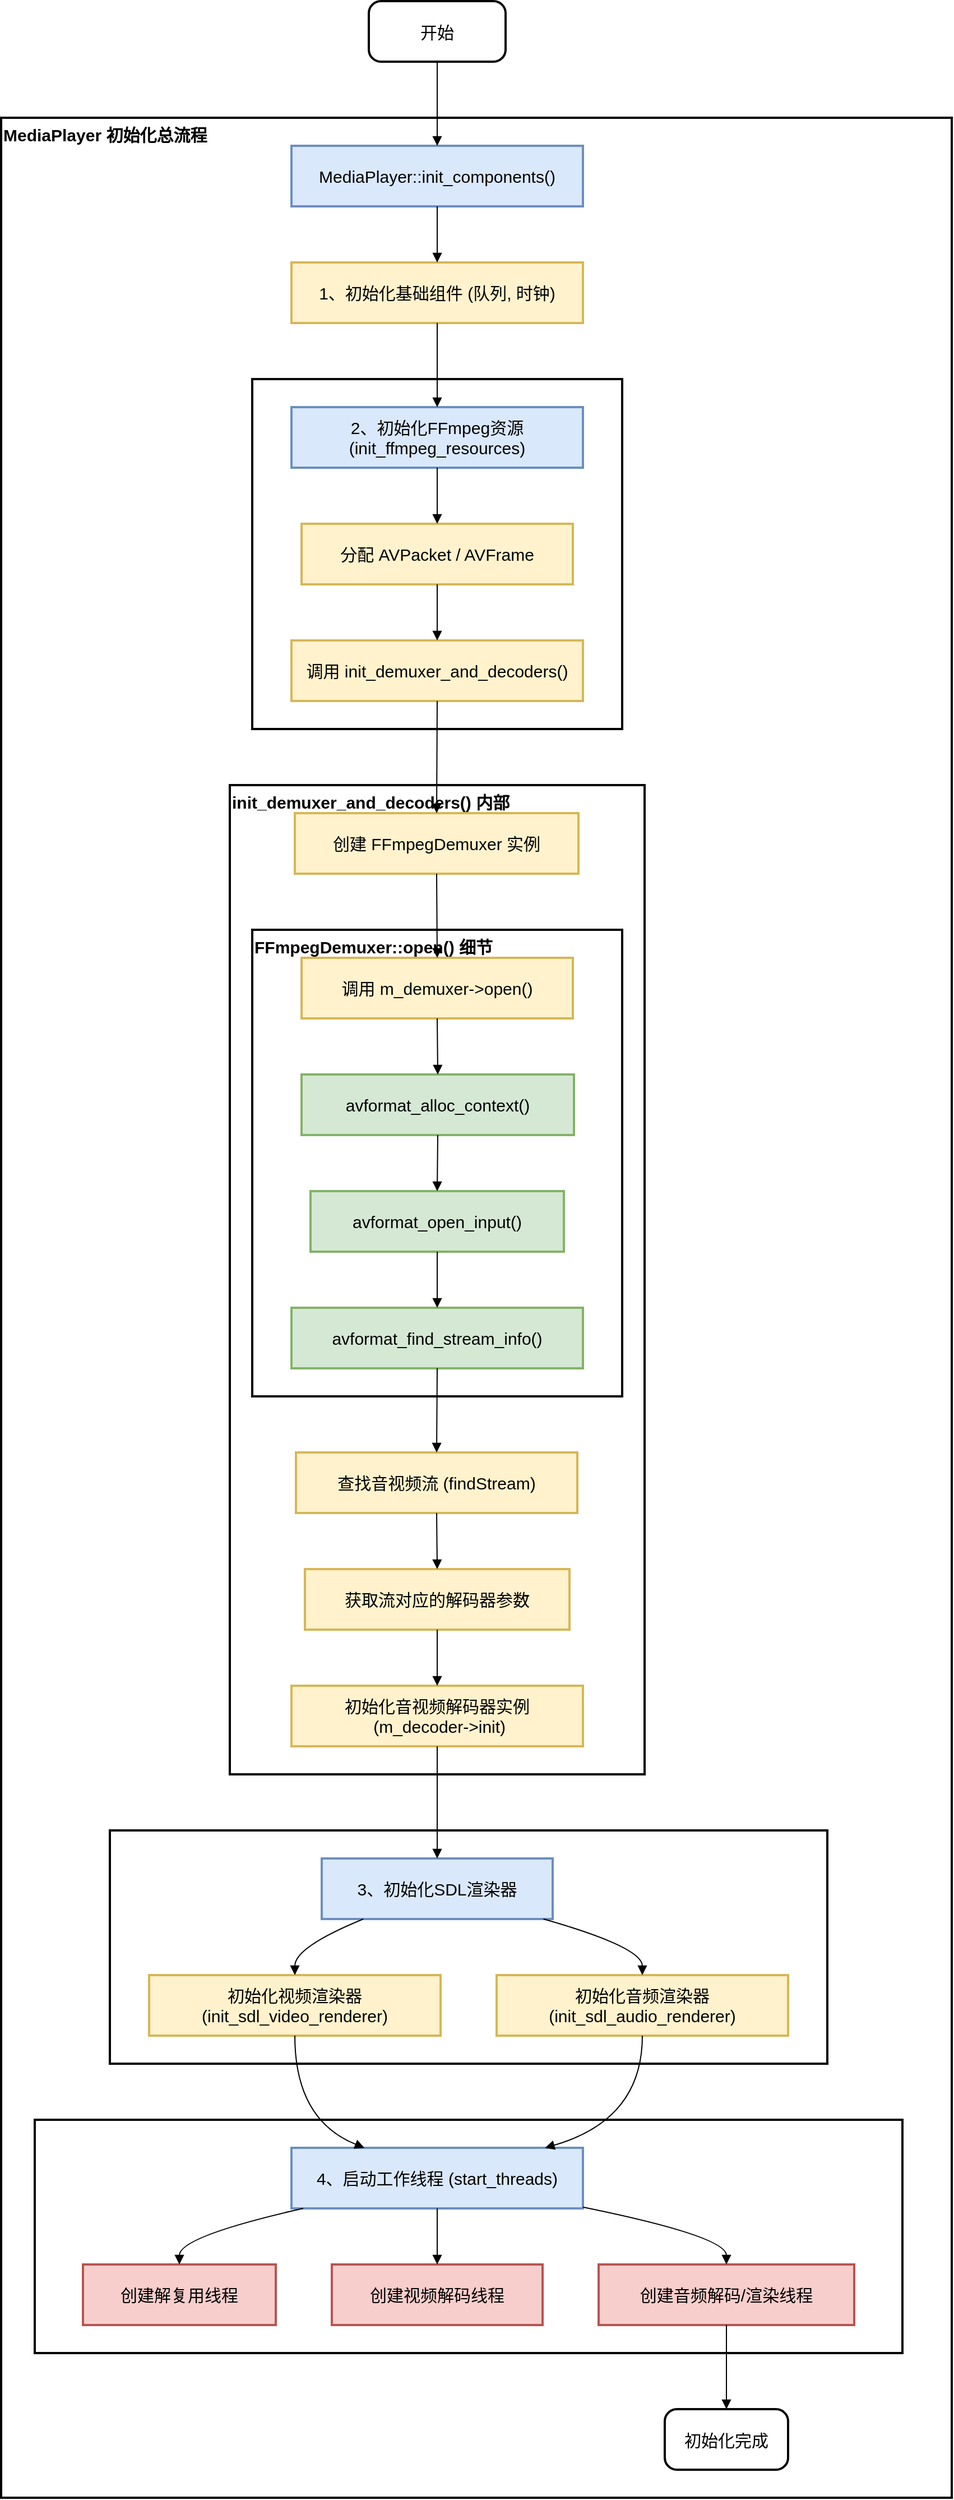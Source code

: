 <mxfile version="27.0.9">
  <diagram name="第 1 页" id="1Yl_RgYEbclC4mf_u3So">
    <mxGraphModel dx="-685" dy="700" grid="1" gridSize="10" guides="1" tooltips="1" connect="1" arrows="1" fold="1" page="1" pageScale="1" pageWidth="827" pageHeight="1169" math="0" shadow="0">
      <root>
        <mxCell id="0" />
        <mxCell id="1" parent="0" />
        <mxCell id="iAqI1snlVB3uqglqqR-K-1" value="MediaPlayer 初始化总流程" style="whiteSpace=wrap;strokeWidth=2;align=left;verticalAlign=top;fontStyle=1;fontSize=15;" vertex="1" parent="1">
          <mxGeometry x="1720" y="124" width="848" height="2122" as="geometry" />
        </mxCell>
        <mxCell id="iAqI1snlVB3uqglqqR-K-2" value="" style="whiteSpace=wrap;strokeWidth=2;align=left;verticalAlign=top;fontStyle=1;fontSize=15;" vertex="1" parent="1">
          <mxGeometry x="1750" y="1909" width="774" height="208" as="geometry" />
        </mxCell>
        <mxCell id="iAqI1snlVB3uqglqqR-K-3" value="" style="whiteSpace=wrap;strokeWidth=2;align=left;verticalAlign=top;fontStyle=1;fontSize=15;" vertex="1" parent="1">
          <mxGeometry x="1817" y="1651" width="640" height="208" as="geometry" />
        </mxCell>
        <mxCell id="iAqI1snlVB3uqglqqR-K-4" value="init_demuxer_and_decoders() 内部" style="whiteSpace=wrap;strokeWidth=2;align=left;verticalAlign=top;fontStyle=1;fontSize=15;" vertex="1" parent="1">
          <mxGeometry x="1924" y="719" width="370" height="882" as="geometry" />
        </mxCell>
        <mxCell id="iAqI1snlVB3uqglqqR-K-5" value="FFmpegDemuxer::open() 细节" style="whiteSpace=wrap;strokeWidth=2;align=left;verticalAlign=top;fontStyle=1;fontSize=15;" vertex="1" parent="1">
          <mxGeometry x="1944" y="848" width="330" height="416" as="geometry" />
        </mxCell>
        <mxCell id="iAqI1snlVB3uqglqqR-K-6" value="" style="whiteSpace=wrap;strokeWidth=2;align=left;verticalAlign=top;fontStyle=1;fontSize=15;" vertex="1" parent="1">
          <mxGeometry x="1944" y="357" width="330" height="312" as="geometry" />
        </mxCell>
        <mxCell id="iAqI1snlVB3uqglqqR-K-7" value="开始" style="rounded=1;arcSize=20;strokeWidth=2;fontSize=15;" vertex="1" parent="1">
          <mxGeometry x="2048" y="20" width="122" height="54" as="geometry" />
        </mxCell>
        <mxCell id="iAqI1snlVB3uqglqqR-K-8" value="MediaPlayer::init_components()" style="whiteSpace=wrap;strokeWidth=2;fontSize=15;fillColor=#dae8fc;strokeColor=#6c8ebf;" vertex="1" parent="1">
          <mxGeometry x="1979" y="149" width="260" height="54" as="geometry" />
        </mxCell>
        <mxCell id="iAqI1snlVB3uqglqqR-K-9" value="1、初始化基础组件 (队列, 时钟)" style="whiteSpace=wrap;strokeWidth=2;fontSize=15;fillColor=#fff2cc;strokeColor=#d6b656;" vertex="1" parent="1">
          <mxGeometry x="1979" y="253" width="260" height="54" as="geometry" />
        </mxCell>
        <mxCell id="iAqI1snlVB3uqglqqR-K-10" value="2、初始化FFmpeg资源 &#xa;(init_ffmpeg_resources)" style="whiteSpace=wrap;strokeWidth=2;fontSize=15;fillColor=#dae8fc;strokeColor=#6c8ebf;" vertex="1" parent="1">
          <mxGeometry x="1979" y="382" width="260" height="54" as="geometry" />
        </mxCell>
        <mxCell id="iAqI1snlVB3uqglqqR-K-11" value="分配 AVPacket / AVFrame" style="whiteSpace=wrap;strokeWidth=2;fontSize=15;fillColor=#fff2cc;strokeColor=#d6b656;" vertex="1" parent="1">
          <mxGeometry x="1988" y="486" width="242" height="54" as="geometry" />
        </mxCell>
        <mxCell id="iAqI1snlVB3uqglqqR-K-12" value="调用 init_demuxer_and_decoders()" style="whiteSpace=wrap;strokeWidth=2;fontSize=15;fillColor=#fff2cc;strokeColor=#d6b656;" vertex="1" parent="1">
          <mxGeometry x="1979" y="590" width="260" height="54" as="geometry" />
        </mxCell>
        <mxCell id="iAqI1snlVB3uqglqqR-K-13" value="创建 FFmpegDemuxer 实例" style="whiteSpace=wrap;strokeWidth=2;fontSize=15;fillColor=#fff2cc;strokeColor=#d6b656;" vertex="1" parent="1">
          <mxGeometry x="1982" y="744" width="253" height="54" as="geometry" />
        </mxCell>
        <mxCell id="iAqI1snlVB3uqglqqR-K-14" value="调用 m_demuxer-&gt;open()" style="whiteSpace=wrap;strokeWidth=2;fontSize=15;fillColor=#fff2cc;strokeColor=#d6b656;" vertex="1" parent="1">
          <mxGeometry x="1988" y="873" width="242" height="54" as="geometry" />
        </mxCell>
        <mxCell id="iAqI1snlVB3uqglqqR-K-15" value="avformat_alloc_context()" style="whiteSpace=wrap;strokeWidth=2;fontSize=15;fillColor=#d5e8d4;strokeColor=#82b366;" vertex="1" parent="1">
          <mxGeometry x="1988" y="977" width="243" height="54" as="geometry" />
        </mxCell>
        <mxCell id="iAqI1snlVB3uqglqqR-K-16" value="avformat_open_input()" style="whiteSpace=wrap;strokeWidth=2;fontSize=15;fillColor=#d5e8d4;strokeColor=#82b366;" vertex="1" parent="1">
          <mxGeometry x="1996" y="1081" width="226" height="54" as="geometry" />
        </mxCell>
        <mxCell id="iAqI1snlVB3uqglqqR-K-17" value="avformat_find_stream_info()" style="whiteSpace=wrap;strokeWidth=2;fontSize=15;fillColor=#d5e8d4;strokeColor=#82b366;" vertex="1" parent="1">
          <mxGeometry x="1979" y="1185" width="260" height="54" as="geometry" />
        </mxCell>
        <mxCell id="iAqI1snlVB3uqglqqR-K-18" value="查找音视频流 (findStream)" style="whiteSpace=wrap;strokeWidth=2;fontSize=15;fillColor=#fff2cc;strokeColor=#d6b656;" vertex="1" parent="1">
          <mxGeometry x="1983" y="1314" width="251" height="54" as="geometry" />
        </mxCell>
        <mxCell id="iAqI1snlVB3uqglqqR-K-19" value="获取流对应的解码器参数" style="whiteSpace=wrap;strokeWidth=2;fontSize=15;fillColor=#fff2cc;strokeColor=#d6b656;" vertex="1" parent="1">
          <mxGeometry x="1991" y="1418" width="236" height="54" as="geometry" />
        </mxCell>
        <mxCell id="iAqI1snlVB3uqglqqR-K-20" value="初始化音视频解码器实例&#xa; (m_decoder-&gt;init)" style="whiteSpace=wrap;strokeWidth=2;fontSize=15;fillColor=#fff2cc;strokeColor=#d6b656;" vertex="1" parent="1">
          <mxGeometry x="1979" y="1522" width="260" height="54" as="geometry" />
        </mxCell>
        <mxCell id="iAqI1snlVB3uqglqqR-K-21" value="3、初始化SDL渲染器" style="whiteSpace=wrap;strokeWidth=2;fontSize=15;fillColor=#dae8fc;strokeColor=#6c8ebf;" vertex="1" parent="1">
          <mxGeometry x="2006" y="1676" width="206" height="54" as="geometry" />
        </mxCell>
        <mxCell id="iAqI1snlVB3uqglqqR-K-22" value="初始化视频渲染器 (init_sdl_video_renderer)" style="whiteSpace=wrap;strokeWidth=2;fontSize=15;fillColor=#fff2cc;strokeColor=#d6b656;" vertex="1" parent="1">
          <mxGeometry x="1852" y="1780" width="260" height="54" as="geometry" />
        </mxCell>
        <mxCell id="iAqI1snlVB3uqglqqR-K-23" value="初始化音频渲染器 (init_sdl_audio_renderer)" style="whiteSpace=wrap;strokeWidth=2;fontSize=15;fillColor=#fff2cc;strokeColor=#d6b656;" vertex="1" parent="1">
          <mxGeometry x="2162" y="1780" width="260" height="54" as="geometry" />
        </mxCell>
        <mxCell id="iAqI1snlVB3uqglqqR-K-24" value="4、启动工作线程 (start_threads)" style="whiteSpace=wrap;strokeWidth=2;fontSize=15;fillColor=#dae8fc;strokeColor=#6c8ebf;" vertex="1" parent="1">
          <mxGeometry x="1979" y="1934" width="260" height="54" as="geometry" />
        </mxCell>
        <mxCell id="iAqI1snlVB3uqglqqR-K-25" value="创建解复用线程" style="whiteSpace=wrap;strokeWidth=2;fontSize=15;fillColor=#f8cecc;strokeColor=#b85450;" vertex="1" parent="1">
          <mxGeometry x="1793" y="2038" width="172" height="54" as="geometry" />
        </mxCell>
        <mxCell id="iAqI1snlVB3uqglqqR-K-26" value="创建视频解码线程" style="whiteSpace=wrap;strokeWidth=2;fontSize=15;fillColor=#f8cecc;strokeColor=#b85450;" vertex="1" parent="1">
          <mxGeometry x="2015" y="2038" width="188" height="54" as="geometry" />
        </mxCell>
        <mxCell id="iAqI1snlVB3uqglqqR-K-27" value="创建音频解码/渲染线程" style="whiteSpace=wrap;strokeWidth=2;fontSize=15;fillColor=#f8cecc;strokeColor=#b85450;" vertex="1" parent="1">
          <mxGeometry x="2253" y="2038" width="228" height="54" as="geometry" />
        </mxCell>
        <mxCell id="iAqI1snlVB3uqglqqR-K-28" value="初始化完成" style="rounded=1;arcSize=20;strokeWidth=2;fontSize=15;" vertex="1" parent="1">
          <mxGeometry x="2312" y="2167" width="110" height="54" as="geometry" />
        </mxCell>
        <mxCell id="iAqI1snlVB3uqglqqR-K-29" value="" style="curved=1;startArrow=none;endArrow=block;exitX=0.5;exitY=1;entryX=0.5;entryY=0;rounded=0;" edge="1" parent="1" source="iAqI1snlVB3uqglqqR-K-7" target="iAqI1snlVB3uqglqqR-K-8">
          <mxGeometry relative="1" as="geometry">
            <Array as="points" />
          </mxGeometry>
        </mxCell>
        <mxCell id="iAqI1snlVB3uqglqqR-K-30" value="" style="curved=1;startArrow=none;endArrow=block;exitX=0.5;exitY=1;entryX=0.5;entryY=0;rounded=0;" edge="1" parent="1" source="iAqI1snlVB3uqglqqR-K-8" target="iAqI1snlVB3uqglqqR-K-9">
          <mxGeometry relative="1" as="geometry">
            <Array as="points" />
          </mxGeometry>
        </mxCell>
        <mxCell id="iAqI1snlVB3uqglqqR-K-31" value="" style="curved=1;startArrow=none;endArrow=block;exitX=0.5;exitY=1;entryX=0.5;entryY=0;rounded=0;" edge="1" parent="1" source="iAqI1snlVB3uqglqqR-K-9" target="iAqI1snlVB3uqglqqR-K-10">
          <mxGeometry relative="1" as="geometry">
            <Array as="points" />
          </mxGeometry>
        </mxCell>
        <mxCell id="iAqI1snlVB3uqglqqR-K-32" value="" style="curved=1;startArrow=none;endArrow=block;exitX=0.5;exitY=1;entryX=0.5;entryY=0;rounded=0;" edge="1" parent="1" source="iAqI1snlVB3uqglqqR-K-10" target="iAqI1snlVB3uqglqqR-K-11">
          <mxGeometry relative="1" as="geometry">
            <Array as="points" />
          </mxGeometry>
        </mxCell>
        <mxCell id="iAqI1snlVB3uqglqqR-K-33" value="" style="curved=1;startArrow=none;endArrow=block;exitX=0.5;exitY=1;entryX=0.5;entryY=0;rounded=0;" edge="1" parent="1" source="iAqI1snlVB3uqglqqR-K-11" target="iAqI1snlVB3uqglqqR-K-12">
          <mxGeometry relative="1" as="geometry">
            <Array as="points" />
          </mxGeometry>
        </mxCell>
        <mxCell id="iAqI1snlVB3uqglqqR-K-34" value="" style="curved=1;startArrow=none;endArrow=block;exitX=0.5;exitY=1;entryX=0.5;entryY=0;rounded=0;" edge="1" parent="1" source="iAqI1snlVB3uqglqqR-K-12" target="iAqI1snlVB3uqglqqR-K-13">
          <mxGeometry relative="1" as="geometry">
            <Array as="points" />
          </mxGeometry>
        </mxCell>
        <mxCell id="iAqI1snlVB3uqglqqR-K-35" value="" style="curved=1;startArrow=none;endArrow=block;exitX=0.5;exitY=1;entryX=0.5;entryY=0;rounded=0;" edge="1" parent="1" source="iAqI1snlVB3uqglqqR-K-13" target="iAqI1snlVB3uqglqqR-K-14">
          <mxGeometry relative="1" as="geometry">
            <Array as="points" />
          </mxGeometry>
        </mxCell>
        <mxCell id="iAqI1snlVB3uqglqqR-K-36" value="" style="curved=1;startArrow=none;endArrow=block;exitX=0.5;exitY=1;entryX=0.5;entryY=0;rounded=0;" edge="1" parent="1" source="iAqI1snlVB3uqglqqR-K-14" target="iAqI1snlVB3uqglqqR-K-15">
          <mxGeometry relative="1" as="geometry">
            <Array as="points" />
          </mxGeometry>
        </mxCell>
        <mxCell id="iAqI1snlVB3uqglqqR-K-37" value="" style="curved=1;startArrow=none;endArrow=block;exitX=0.5;exitY=1;entryX=0.5;entryY=0;rounded=0;" edge="1" parent="1" source="iAqI1snlVB3uqglqqR-K-15" target="iAqI1snlVB3uqglqqR-K-16">
          <mxGeometry relative="1" as="geometry">
            <Array as="points" />
          </mxGeometry>
        </mxCell>
        <mxCell id="iAqI1snlVB3uqglqqR-K-38" value="" style="curved=1;startArrow=none;endArrow=block;exitX=0.5;exitY=1;entryX=0.5;entryY=0;rounded=0;" edge="1" parent="1" source="iAqI1snlVB3uqglqqR-K-16" target="iAqI1snlVB3uqglqqR-K-17">
          <mxGeometry relative="1" as="geometry">
            <Array as="points" />
          </mxGeometry>
        </mxCell>
        <mxCell id="iAqI1snlVB3uqglqqR-K-39" value="" style="curved=1;startArrow=none;endArrow=block;exitX=0.5;exitY=1;entryX=0.5;entryY=0;rounded=0;" edge="1" parent="1" source="iAqI1snlVB3uqglqqR-K-17" target="iAqI1snlVB3uqglqqR-K-18">
          <mxGeometry relative="1" as="geometry">
            <Array as="points" />
          </mxGeometry>
        </mxCell>
        <mxCell id="iAqI1snlVB3uqglqqR-K-40" value="" style="curved=1;startArrow=none;endArrow=block;exitX=0.5;exitY=1;entryX=0.5;entryY=0;rounded=0;" edge="1" parent="1" source="iAqI1snlVB3uqglqqR-K-18" target="iAqI1snlVB3uqglqqR-K-19">
          <mxGeometry relative="1" as="geometry">
            <Array as="points" />
          </mxGeometry>
        </mxCell>
        <mxCell id="iAqI1snlVB3uqglqqR-K-41" value="" style="curved=1;startArrow=none;endArrow=block;exitX=0.5;exitY=1;entryX=0.5;entryY=0;rounded=0;" edge="1" parent="1" source="iAqI1snlVB3uqglqqR-K-19" target="iAqI1snlVB3uqglqqR-K-20">
          <mxGeometry relative="1" as="geometry">
            <Array as="points" />
          </mxGeometry>
        </mxCell>
        <mxCell id="iAqI1snlVB3uqglqqR-K-42" value="" style="curved=1;startArrow=none;endArrow=block;exitX=0.5;exitY=1;entryX=0.5;entryY=0;rounded=0;" edge="1" parent="1" source="iAqI1snlVB3uqglqqR-K-20" target="iAqI1snlVB3uqglqqR-K-21">
          <mxGeometry relative="1" as="geometry">
            <Array as="points" />
          </mxGeometry>
        </mxCell>
        <mxCell id="iAqI1snlVB3uqglqqR-K-43" value="" style="curved=1;startArrow=none;endArrow=block;exitX=0.18;exitY=1;entryX=0.5;entryY=0;rounded=0;" edge="1" parent="1" source="iAqI1snlVB3uqglqqR-K-21" target="iAqI1snlVB3uqglqqR-K-22">
          <mxGeometry relative="1" as="geometry">
            <Array as="points">
              <mxPoint x="1982" y="1755" />
            </Array>
          </mxGeometry>
        </mxCell>
        <mxCell id="iAqI1snlVB3uqglqqR-K-44" value="" style="curved=1;startArrow=none;endArrow=block;exitX=0.96;exitY=1;entryX=0.5;entryY=0;rounded=0;" edge="1" parent="1" source="iAqI1snlVB3uqglqqR-K-21" target="iAqI1snlVB3uqglqqR-K-23">
          <mxGeometry relative="1" as="geometry">
            <Array as="points">
              <mxPoint x="2292" y="1755" />
            </Array>
          </mxGeometry>
        </mxCell>
        <mxCell id="iAqI1snlVB3uqglqqR-K-45" value="" style="curved=1;startArrow=none;endArrow=block;exitX=0.5;exitY=1;entryX=0.25;entryY=0;rounded=0;" edge="1" parent="1" source="iAqI1snlVB3uqglqqR-K-22" target="iAqI1snlVB3uqglqqR-K-24">
          <mxGeometry relative="1" as="geometry">
            <Array as="points">
              <mxPoint x="1982" y="1909" />
            </Array>
          </mxGeometry>
        </mxCell>
        <mxCell id="iAqI1snlVB3uqglqqR-K-46" value="" style="curved=1;startArrow=none;endArrow=block;exitX=0.5;exitY=1;entryX=0.87;entryY=0;rounded=0;" edge="1" parent="1" source="iAqI1snlVB3uqglqqR-K-23" target="iAqI1snlVB3uqglqqR-K-24">
          <mxGeometry relative="1" as="geometry">
            <Array as="points">
              <mxPoint x="2292" y="1909" />
            </Array>
          </mxGeometry>
        </mxCell>
        <mxCell id="iAqI1snlVB3uqglqqR-K-47" value="" style="curved=1;startArrow=none;endArrow=block;exitX=0.04;exitY=1;entryX=0.5;entryY=0;rounded=0;" edge="1" parent="1" source="iAqI1snlVB3uqglqqR-K-24" target="iAqI1snlVB3uqglqqR-K-25">
          <mxGeometry relative="1" as="geometry">
            <Array as="points">
              <mxPoint x="1879" y="2013" />
            </Array>
          </mxGeometry>
        </mxCell>
        <mxCell id="iAqI1snlVB3uqglqqR-K-48" value="" style="curved=1;startArrow=none;endArrow=block;exitX=0.5;exitY=1;entryX=0.5;entryY=0;rounded=0;" edge="1" parent="1" source="iAqI1snlVB3uqglqqR-K-24" target="iAqI1snlVB3uqglqqR-K-26">
          <mxGeometry relative="1" as="geometry">
            <Array as="points" />
          </mxGeometry>
        </mxCell>
        <mxCell id="iAqI1snlVB3uqglqqR-K-49" value="" style="curved=1;startArrow=none;endArrow=block;exitX=1;exitY=0.98;entryX=0.5;entryY=0;rounded=0;" edge="1" parent="1" source="iAqI1snlVB3uqglqqR-K-24" target="iAqI1snlVB3uqglqqR-K-27">
          <mxGeometry relative="1" as="geometry">
            <Array as="points">
              <mxPoint x="2367" y="2013" />
            </Array>
          </mxGeometry>
        </mxCell>
        <mxCell id="iAqI1snlVB3uqglqqR-K-50" value="" style="curved=1;startArrow=none;endArrow=block;exitX=0.5;exitY=1;entryX=0.5;entryY=0;rounded=0;" edge="1" parent="1" source="iAqI1snlVB3uqglqqR-K-27" target="iAqI1snlVB3uqglqqR-K-28">
          <mxGeometry relative="1" as="geometry">
            <Array as="points" />
          </mxGeometry>
        </mxCell>
      </root>
    </mxGraphModel>
  </diagram>
</mxfile>
